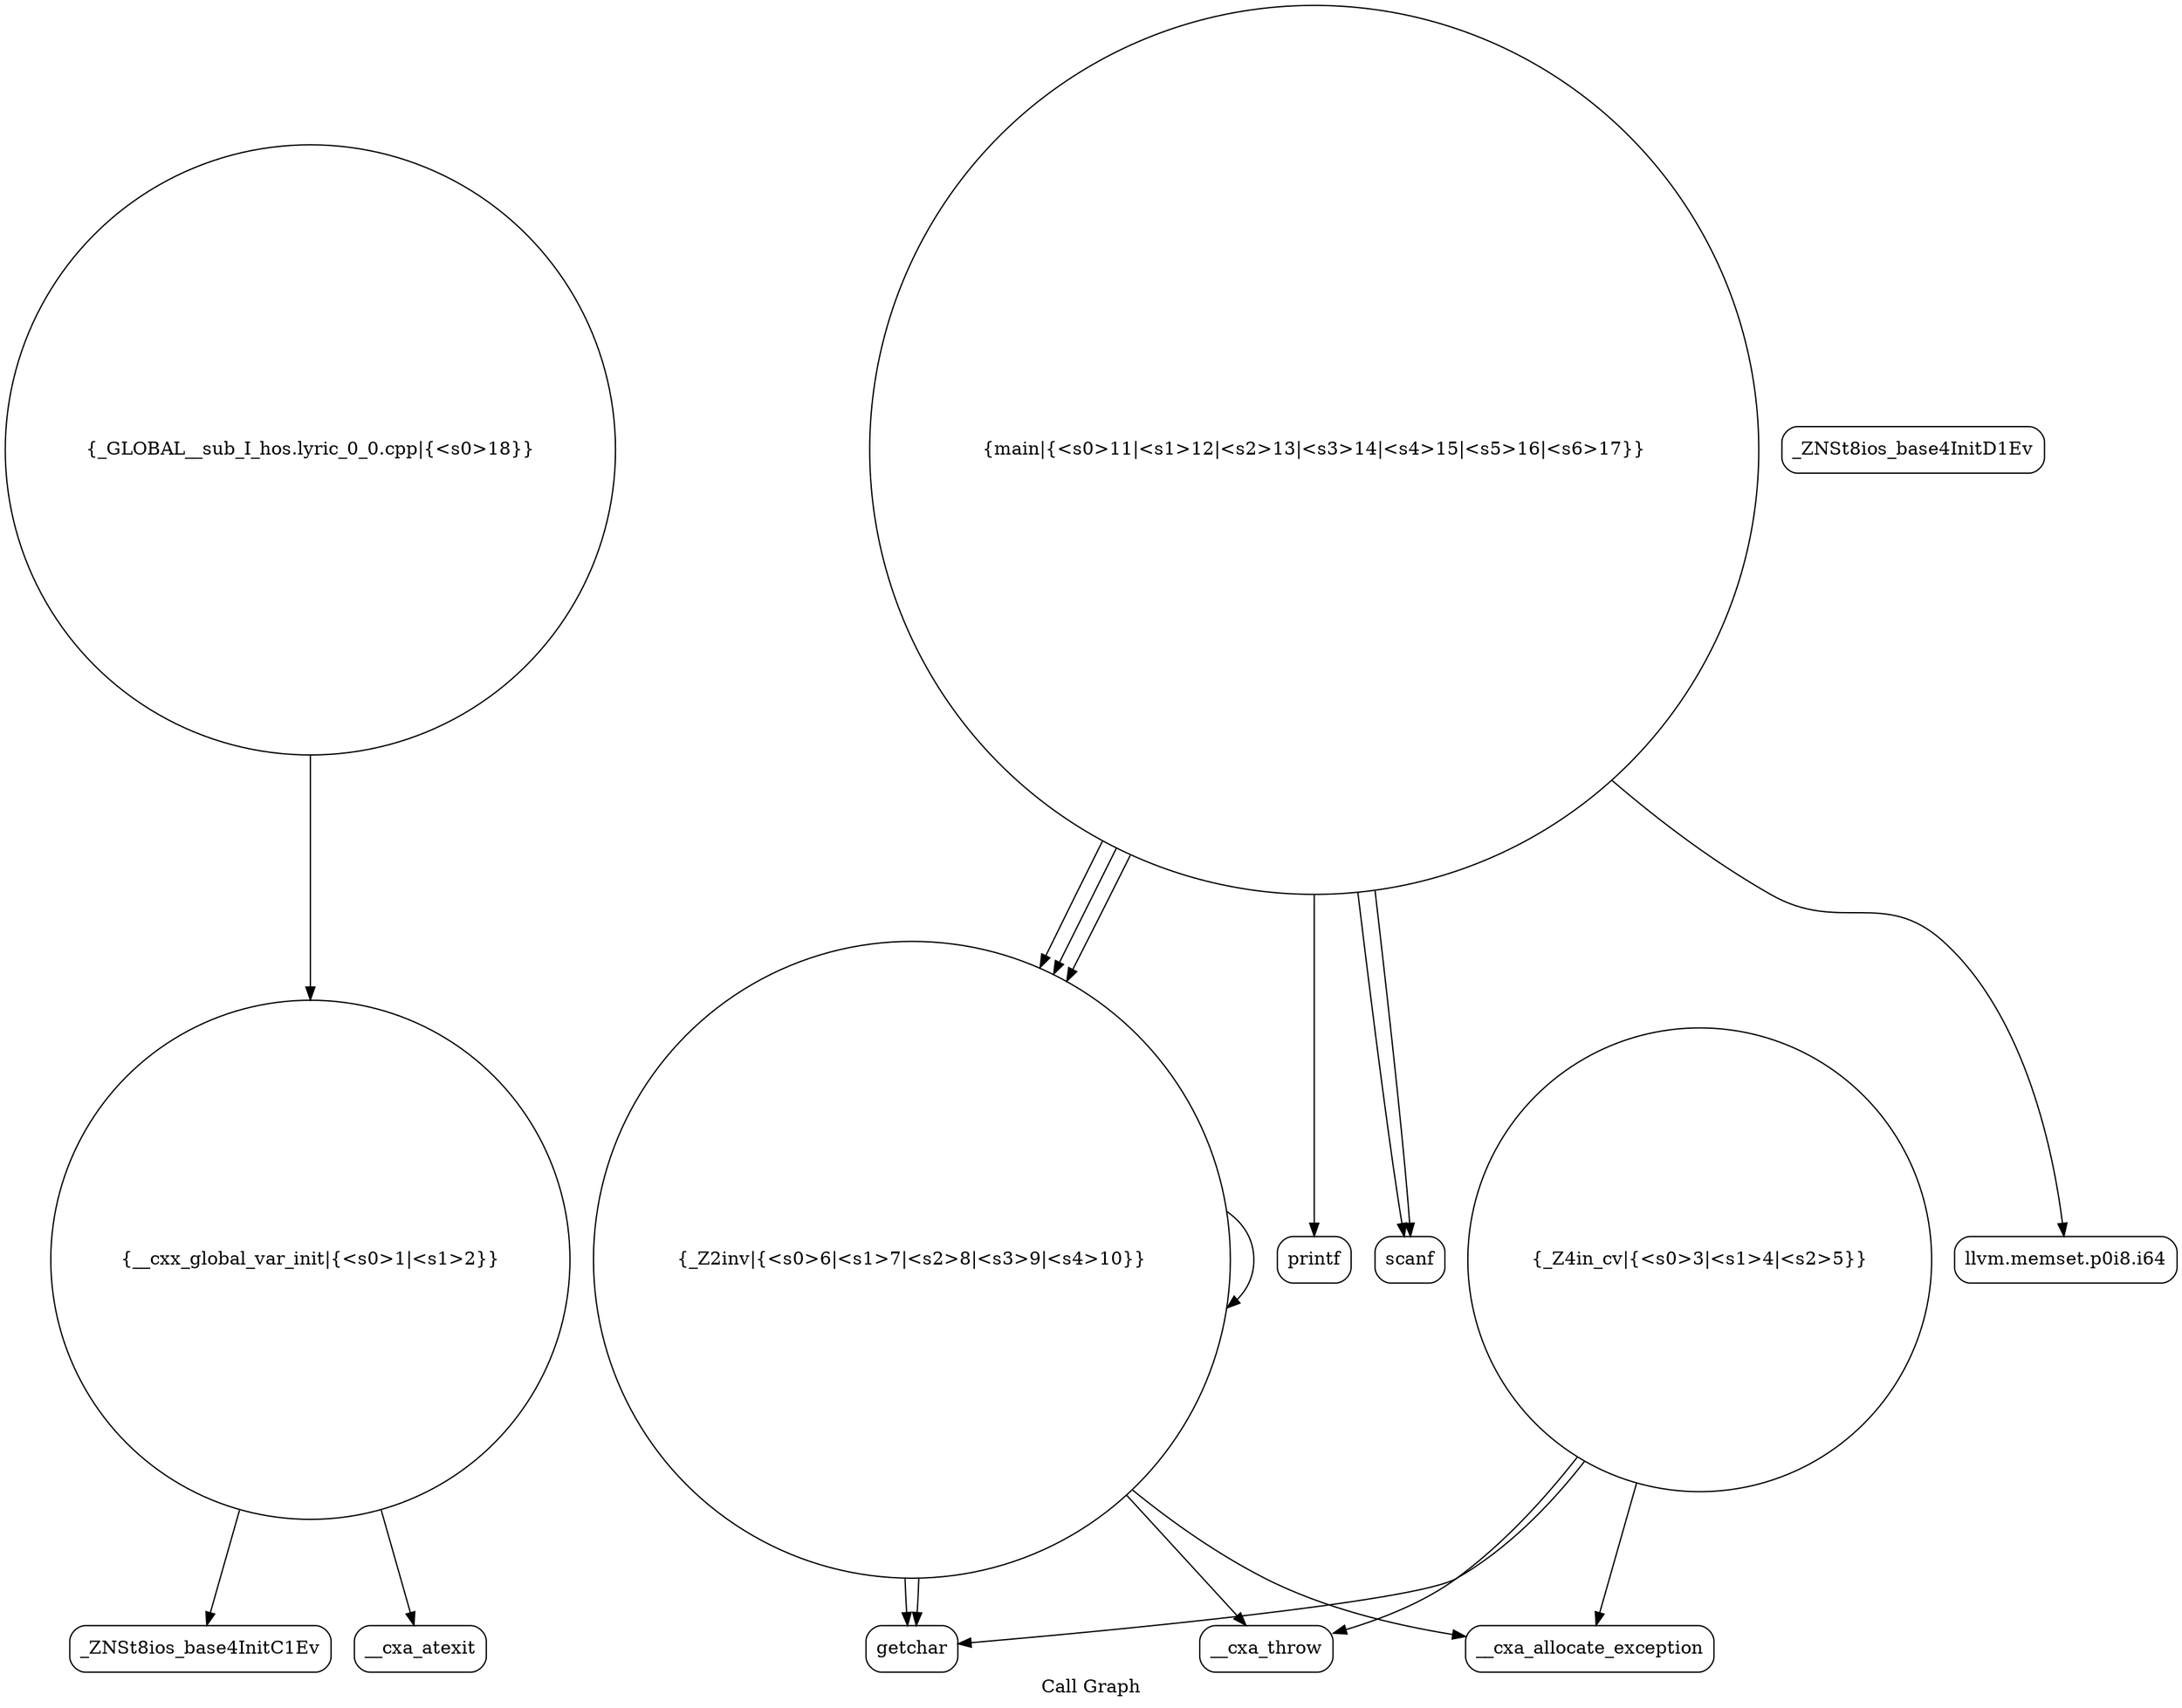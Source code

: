 digraph "Call Graph" {
	label="Call Graph";

	Node0x5629fa812080 [shape=record,shape=circle,label="{__cxx_global_var_init|{<s0>1|<s1>2}}"];
	Node0x5629fa812080:s0 -> Node0x5629fa812510[color=black];
	Node0x5629fa812080:s1 -> Node0x5629fa812610[color=black];
	Node0x5629fa812810 [shape=record,shape=Mrecord,label="{__cxa_throw}"];
	Node0x5629fa812590 [shape=record,shape=Mrecord,label="{_ZNSt8ios_base4InitD1Ev}"];
	Node0x5629fa812910 [shape=record,shape=circle,label="{main|{<s0>11|<s1>12|<s2>13|<s3>14|<s4>15|<s5>16|<s6>17}}"];
	Node0x5629fa812910:s0 -> Node0x5629fa812890[color=black];
	Node0x5629fa812910:s1 -> Node0x5629fa812890[color=black];
	Node0x5629fa812910:s2 -> Node0x5629fa812890[color=black];
	Node0x5629fa812910:s3 -> Node0x5629fa812990[color=black];
	Node0x5629fa812910:s4 -> Node0x5629fa812990[color=black];
	Node0x5629fa812910:s5 -> Node0x5629fa812a10[color=black];
	Node0x5629fa812910:s6 -> Node0x5629fa812a90[color=black];
	Node0x5629fa812690 [shape=record,shape=circle,label="{_Z4in_cv|{<s0>3|<s1>4|<s2>5}}"];
	Node0x5629fa812690:s0 -> Node0x5629fa812710[color=black];
	Node0x5629fa812690:s1 -> Node0x5629fa812790[color=black];
	Node0x5629fa812690:s2 -> Node0x5629fa812810[color=black];
	Node0x5629fa812a10 [shape=record,shape=Mrecord,label="{llvm.memset.p0i8.i64}"];
	Node0x5629fa812790 [shape=record,shape=Mrecord,label="{__cxa_allocate_exception}"];
	Node0x5629fa812b10 [shape=record,shape=circle,label="{_GLOBAL__sub_I_hos.lyric_0_0.cpp|{<s0>18}}"];
	Node0x5629fa812b10:s0 -> Node0x5629fa812080[color=black];
	Node0x5629fa812510 [shape=record,shape=Mrecord,label="{_ZNSt8ios_base4InitC1Ev}"];
	Node0x5629fa812890 [shape=record,shape=circle,label="{_Z2inv|{<s0>6|<s1>7|<s2>8|<s3>9|<s4>10}}"];
	Node0x5629fa812890:s0 -> Node0x5629fa812710[color=black];
	Node0x5629fa812890:s1 -> Node0x5629fa812890[color=black];
	Node0x5629fa812890:s2 -> Node0x5629fa812790[color=black];
	Node0x5629fa812890:s3 -> Node0x5629fa812810[color=black];
	Node0x5629fa812890:s4 -> Node0x5629fa812710[color=black];
	Node0x5629fa812610 [shape=record,shape=Mrecord,label="{__cxa_atexit}"];
	Node0x5629fa812990 [shape=record,shape=Mrecord,label="{scanf}"];
	Node0x5629fa812710 [shape=record,shape=Mrecord,label="{getchar}"];
	Node0x5629fa812a90 [shape=record,shape=Mrecord,label="{printf}"];
}
